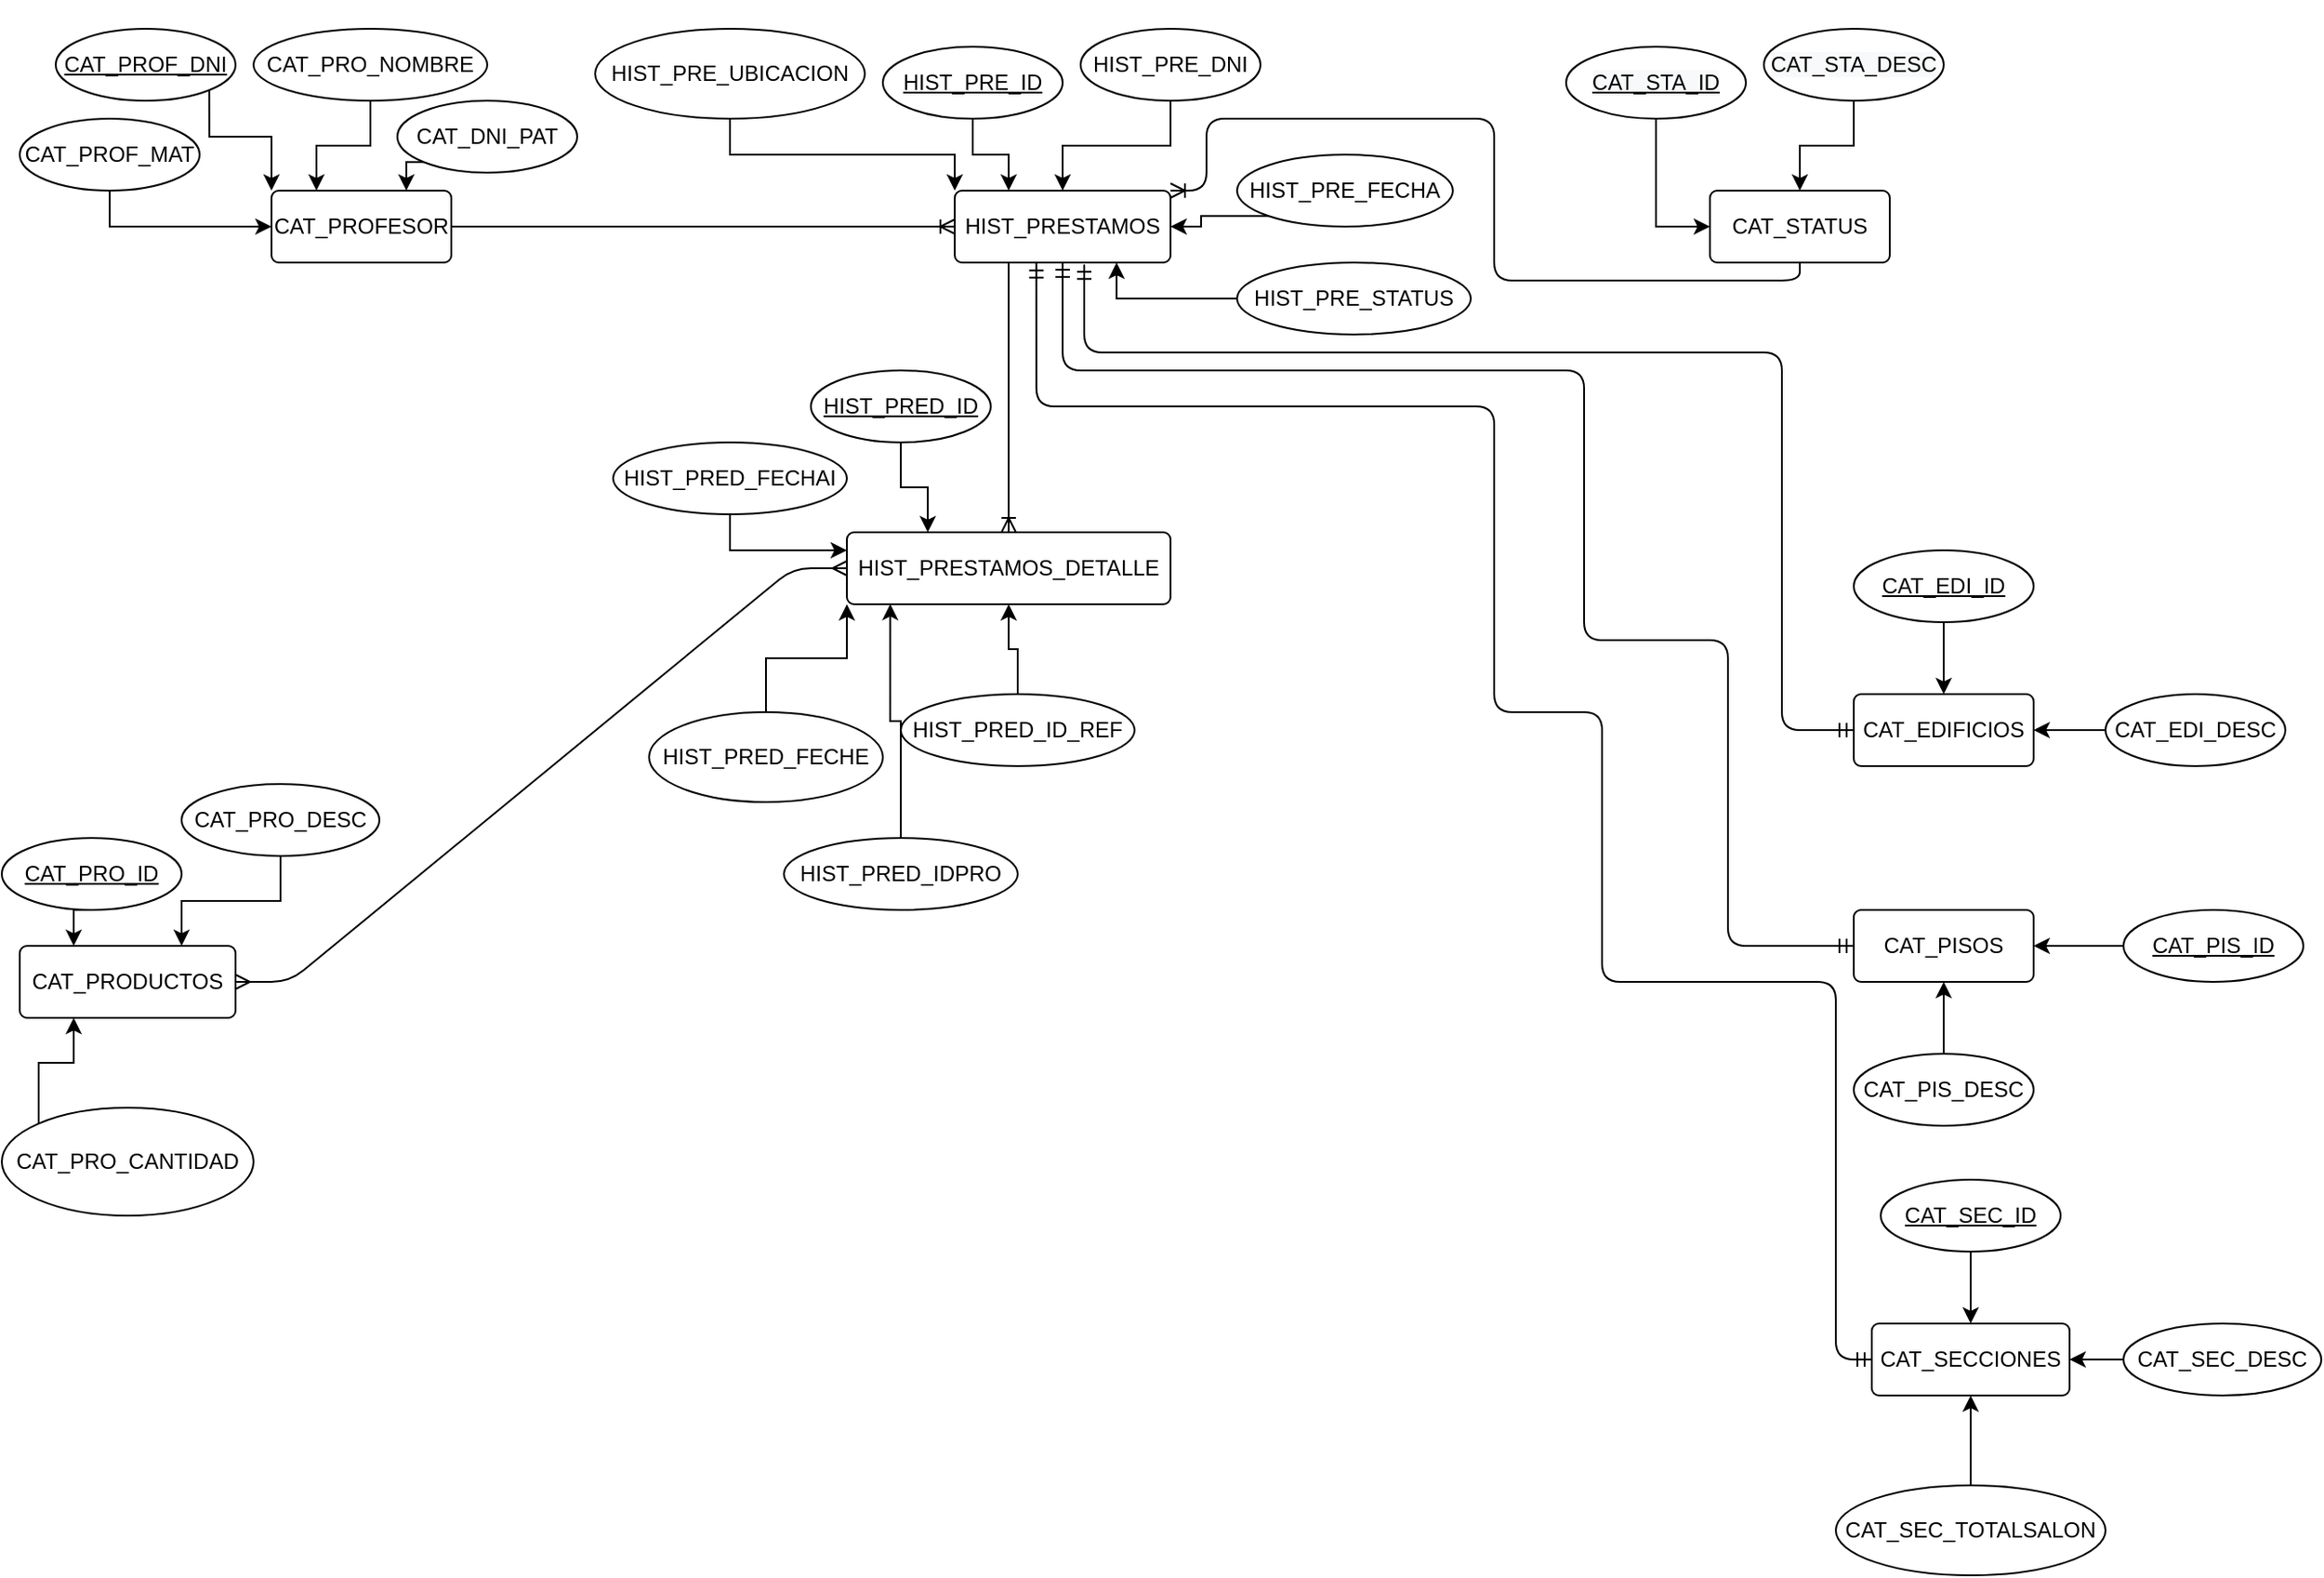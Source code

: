 <mxfile version="13.7.9" type="device"><diagram id="Mz0Fwsn-r2DvZ81_Vsyz" name="Página-1"><mxGraphModel dx="923" dy="433" grid="1" gridSize="10" guides="1" tooltips="1" connect="1" arrows="1" fold="1" page="1" pageScale="1" pageWidth="1654" pageHeight="1169" math="0" shadow="0"><root><mxCell id="0"/><mxCell id="1" parent="0"/><mxCell id="mGq2vbUz2rx-psrpnOMM-1" value="CAT_PROFESOR" style="rounded=1;arcSize=10;whiteSpace=wrap;html=1;align=center;" vertex="1" parent="1"><mxGeometry x="160" y="110" width="100" height="40" as="geometry"/></mxCell><mxCell id="mGq2vbUz2rx-psrpnOMM-8" style="edgeStyle=orthogonalEdgeStyle;rounded=0;orthogonalLoop=1;jettySize=auto;html=1;exitX=1;exitY=1;exitDx=0;exitDy=0;entryX=0;entryY=0;entryDx=0;entryDy=0;" edge="1" parent="1" source="mGq2vbUz2rx-psrpnOMM-3" target="mGq2vbUz2rx-psrpnOMM-1"><mxGeometry relative="1" as="geometry"><Array as="points"><mxPoint x="125" y="80"/><mxPoint x="160" y="80"/></Array></mxGeometry></mxCell><mxCell id="mGq2vbUz2rx-psrpnOMM-3" value="CAT_PROF_DNI" style="ellipse;whiteSpace=wrap;html=1;align=center;fontStyle=4;" vertex="1" parent="1"><mxGeometry x="40" y="20" width="100" height="40" as="geometry"/></mxCell><mxCell id="mGq2vbUz2rx-psrpnOMM-9" style="edgeStyle=orthogonalEdgeStyle;rounded=0;orthogonalLoop=1;jettySize=auto;html=1;exitX=0.5;exitY=1;exitDx=0;exitDy=0;entryX=0.25;entryY=0;entryDx=0;entryDy=0;" edge="1" parent="1" source="mGq2vbUz2rx-psrpnOMM-4" target="mGq2vbUz2rx-psrpnOMM-1"><mxGeometry relative="1" as="geometry"/></mxCell><mxCell id="mGq2vbUz2rx-psrpnOMM-4" value="CAT_PRO_NOMBRE" style="ellipse;whiteSpace=wrap;html=1;align=center;" vertex="1" parent="1"><mxGeometry x="150" y="20" width="130" height="40" as="geometry"/></mxCell><mxCell id="mGq2vbUz2rx-psrpnOMM-10" style="edgeStyle=orthogonalEdgeStyle;rounded=0;orthogonalLoop=1;jettySize=auto;html=1;exitX=0;exitY=1;exitDx=0;exitDy=0;entryX=0.75;entryY=0;entryDx=0;entryDy=0;" edge="1" parent="1" source="mGq2vbUz2rx-psrpnOMM-5" target="mGq2vbUz2rx-psrpnOMM-1"><mxGeometry relative="1" as="geometry"/></mxCell><mxCell id="mGq2vbUz2rx-psrpnOMM-5" value="CAT_DNI_PAT" style="ellipse;whiteSpace=wrap;html=1;align=center;" vertex="1" parent="1"><mxGeometry x="230" y="60" width="100" height="40" as="geometry"/></mxCell><mxCell id="mGq2vbUz2rx-psrpnOMM-7" style="edgeStyle=orthogonalEdgeStyle;rounded=0;orthogonalLoop=1;jettySize=auto;html=1;exitX=0.5;exitY=1;exitDx=0;exitDy=0;entryX=0;entryY=0.5;entryDx=0;entryDy=0;" edge="1" parent="1" source="mGq2vbUz2rx-psrpnOMM-6" target="mGq2vbUz2rx-psrpnOMM-1"><mxGeometry relative="1" as="geometry"/></mxCell><mxCell id="mGq2vbUz2rx-psrpnOMM-6" value="CAT_PROF_MAT" style="ellipse;whiteSpace=wrap;html=1;align=center;" vertex="1" parent="1"><mxGeometry x="20" y="70" width="100" height="40" as="geometry"/></mxCell><mxCell id="mGq2vbUz2rx-psrpnOMM-11" value="CAT_PRODUCTOS" style="rounded=1;arcSize=10;whiteSpace=wrap;html=1;align=center;" vertex="1" parent="1"><mxGeometry x="20" y="530" width="120" height="40" as="geometry"/></mxCell><mxCell id="mGq2vbUz2rx-psrpnOMM-27" style="edgeStyle=orthogonalEdgeStyle;rounded=0;orthogonalLoop=1;jettySize=auto;html=1;exitX=0.5;exitY=1;exitDx=0;exitDy=0;entryX=0.25;entryY=0;entryDx=0;entryDy=0;" edge="1" parent="1" source="mGq2vbUz2rx-psrpnOMM-13" target="mGq2vbUz2rx-psrpnOMM-11"><mxGeometry relative="1" as="geometry"/></mxCell><mxCell id="mGq2vbUz2rx-psrpnOMM-13" value="CAT_PRO_ID" style="ellipse;whiteSpace=wrap;html=1;align=center;fontStyle=4;" vertex="1" parent="1"><mxGeometry x="10" y="470" width="100" height="40" as="geometry"/></mxCell><mxCell id="mGq2vbUz2rx-psrpnOMM-28" style="edgeStyle=orthogonalEdgeStyle;rounded=0;orthogonalLoop=1;jettySize=auto;html=1;exitX=0.5;exitY=1;exitDx=0;exitDy=0;entryX=0.75;entryY=0;entryDx=0;entryDy=0;" edge="1" parent="1" source="mGq2vbUz2rx-psrpnOMM-14" target="mGq2vbUz2rx-psrpnOMM-11"><mxGeometry relative="1" as="geometry"/></mxCell><mxCell id="mGq2vbUz2rx-psrpnOMM-14" value="CAT_PRO_DESC" style="ellipse;whiteSpace=wrap;html=1;align=center;" vertex="1" parent="1"><mxGeometry x="110" y="440" width="110" height="40" as="geometry"/></mxCell><mxCell id="mGq2vbUz2rx-psrpnOMM-29" style="edgeStyle=orthogonalEdgeStyle;rounded=0;orthogonalLoop=1;jettySize=auto;html=1;exitX=0;exitY=0;exitDx=0;exitDy=0;entryX=0.25;entryY=1;entryDx=0;entryDy=0;" edge="1" parent="1" source="mGq2vbUz2rx-psrpnOMM-15" target="mGq2vbUz2rx-psrpnOMM-11"><mxGeometry relative="1" as="geometry"/></mxCell><mxCell id="mGq2vbUz2rx-psrpnOMM-15" value="CAT_PRO_CANTIDAD" style="ellipse;whiteSpace=wrap;html=1;align=center;" vertex="1" parent="1"><mxGeometry x="10" y="620" width="140" height="60" as="geometry"/></mxCell><mxCell id="mGq2vbUz2rx-psrpnOMM-22" value="HIST_PRESTAMOS" style="rounded=1;arcSize=10;whiteSpace=wrap;html=1;align=center;" vertex="1" parent="1"><mxGeometry x="540" y="110" width="120" height="40" as="geometry"/></mxCell><mxCell id="mGq2vbUz2rx-psrpnOMM-31" style="edgeStyle=orthogonalEdgeStyle;rounded=0;orthogonalLoop=1;jettySize=auto;html=1;exitX=0.5;exitY=1;exitDx=0;exitDy=0;entryX=0.25;entryY=0;entryDx=0;entryDy=0;" edge="1" parent="1" source="mGq2vbUz2rx-psrpnOMM-23" target="mGq2vbUz2rx-psrpnOMM-22"><mxGeometry relative="1" as="geometry"/></mxCell><mxCell id="mGq2vbUz2rx-psrpnOMM-23" value="HIST_PRE_ID" style="ellipse;whiteSpace=wrap;html=1;align=center;fontStyle=4;" vertex="1" parent="1"><mxGeometry x="500" y="30" width="100" height="40" as="geometry"/></mxCell><mxCell id="mGq2vbUz2rx-psrpnOMM-32" style="edgeStyle=orthogonalEdgeStyle;rounded=0;orthogonalLoop=1;jettySize=auto;html=1;exitX=0.5;exitY=1;exitDx=0;exitDy=0;entryX=0.5;entryY=0;entryDx=0;entryDy=0;" edge="1" parent="1" source="mGq2vbUz2rx-psrpnOMM-24" target="mGq2vbUz2rx-psrpnOMM-22"><mxGeometry relative="1" as="geometry"/></mxCell><mxCell id="mGq2vbUz2rx-psrpnOMM-24" value="HIST_PRE_DNI" style="ellipse;whiteSpace=wrap;html=1;align=center;" vertex="1" parent="1"><mxGeometry x="610" y="20" width="100" height="40" as="geometry"/></mxCell><mxCell id="mGq2vbUz2rx-psrpnOMM-33" style="edgeStyle=orthogonalEdgeStyle;rounded=0;orthogonalLoop=1;jettySize=auto;html=1;exitX=0;exitY=1;exitDx=0;exitDy=0;entryX=1;entryY=0.5;entryDx=0;entryDy=0;" edge="1" parent="1" source="mGq2vbUz2rx-psrpnOMM-25" target="mGq2vbUz2rx-psrpnOMM-22"><mxGeometry relative="1" as="geometry"/></mxCell><mxCell id="mGq2vbUz2rx-psrpnOMM-25" value="HIST_PRE_FECHA" style="ellipse;whiteSpace=wrap;html=1;align=center;" vertex="1" parent="1"><mxGeometry x="697" y="90" width="120" height="40" as="geometry"/></mxCell><mxCell id="mGq2vbUz2rx-psrpnOMM-34" style="edgeStyle=orthogonalEdgeStyle;rounded=0;orthogonalLoop=1;jettySize=auto;html=1;exitX=0;exitY=0.5;exitDx=0;exitDy=0;entryX=0.75;entryY=1;entryDx=0;entryDy=0;" edge="1" parent="1" source="mGq2vbUz2rx-psrpnOMM-26" target="mGq2vbUz2rx-psrpnOMM-22"><mxGeometry relative="1" as="geometry"/></mxCell><mxCell id="mGq2vbUz2rx-psrpnOMM-26" value="HIST_PRE_STATUS" style="ellipse;whiteSpace=wrap;html=1;align=center;" vertex="1" parent="1"><mxGeometry x="697" y="150" width="130" height="40" as="geometry"/></mxCell><mxCell id="mGq2vbUz2rx-psrpnOMM-30" value="HIST_PRESTAMOS_DETALLE" style="rounded=1;arcSize=10;whiteSpace=wrap;html=1;align=center;" vertex="1" parent="1"><mxGeometry x="480" y="300" width="180" height="40" as="geometry"/></mxCell><mxCell id="mGq2vbUz2rx-psrpnOMM-35" value="" style="edgeStyle=entityRelationEdgeStyle;fontSize=12;html=1;endArrow=ERoneToMany;exitX=1;exitY=0.5;exitDx=0;exitDy=0;entryX=0;entryY=0.5;entryDx=0;entryDy=0;" edge="1" parent="1" source="mGq2vbUz2rx-psrpnOMM-1" target="mGq2vbUz2rx-psrpnOMM-22"><mxGeometry width="100" height="100" relative="1" as="geometry"><mxPoint x="780" y="470" as="sourcePoint"/><mxPoint x="880" y="370" as="targetPoint"/></mxGeometry></mxCell><mxCell id="mGq2vbUz2rx-psrpnOMM-36" value="CAT_STATUS" style="rounded=1;arcSize=10;whiteSpace=wrap;html=1;align=center;" vertex="1" parent="1"><mxGeometry x="960" y="110" width="100" height="40" as="geometry"/></mxCell><mxCell id="mGq2vbUz2rx-psrpnOMM-39" style="edgeStyle=orthogonalEdgeStyle;rounded=0;orthogonalLoop=1;jettySize=auto;html=1;exitX=0.5;exitY=1;exitDx=0;exitDy=0;entryX=0;entryY=0.5;entryDx=0;entryDy=0;" edge="1" parent="1" source="mGq2vbUz2rx-psrpnOMM-37" target="mGq2vbUz2rx-psrpnOMM-36"><mxGeometry relative="1" as="geometry"/></mxCell><mxCell id="mGq2vbUz2rx-psrpnOMM-37" value="&#10;&#10;&lt;span style=&quot;color: rgb(0, 0, 0); font-family: helvetica; font-size: 12px; font-style: normal; font-weight: 400; letter-spacing: normal; text-align: left; text-indent: 0px; text-transform: none; word-spacing: 0px; background-color: rgb(248, 249, 250); display: inline; float: none;&quot;&gt;CAT_STA_ID&lt;/span&gt;&#10;&#10;" style="ellipse;whiteSpace=wrap;html=1;align=center;fontStyle=4;" vertex="1" parent="1"><mxGeometry x="880" y="30" width="100" height="40" as="geometry"/></mxCell><mxCell id="mGq2vbUz2rx-psrpnOMM-41" style="edgeStyle=orthogonalEdgeStyle;rounded=0;orthogonalLoop=1;jettySize=auto;html=1;exitX=0.5;exitY=1;exitDx=0;exitDy=0;entryX=0.5;entryY=0;entryDx=0;entryDy=0;" edge="1" parent="1" source="mGq2vbUz2rx-psrpnOMM-40" target="mGq2vbUz2rx-psrpnOMM-36"><mxGeometry relative="1" as="geometry"/></mxCell><mxCell id="mGq2vbUz2rx-psrpnOMM-40" value="&#10;&#10;&lt;span style=&quot;color: rgb(0, 0, 0); font-family: helvetica; font-size: 12px; font-style: normal; font-weight: 400; letter-spacing: normal; text-align: left; text-indent: 0px; text-transform: none; word-spacing: 0px; background-color: rgb(248, 249, 250); display: inline; float: none;&quot;&gt;CAT_STA_DESC&lt;/span&gt;&#10;&#10;" style="ellipse;whiteSpace=wrap;html=1;align=center;" vertex="1" parent="1"><mxGeometry x="990" y="20" width="100" height="40" as="geometry"/></mxCell><mxCell id="mGq2vbUz2rx-psrpnOMM-42" value="" style="edgeStyle=orthogonalEdgeStyle;fontSize=12;html=1;endArrow=ERoneToMany;entryX=1;entryY=0;entryDx=0;entryDy=0;exitX=0.5;exitY=1;exitDx=0;exitDy=0;" edge="1" parent="1" source="mGq2vbUz2rx-psrpnOMM-36" target="mGq2vbUz2rx-psrpnOMM-22"><mxGeometry width="100" height="100" relative="1" as="geometry"><mxPoint x="780" y="470" as="sourcePoint"/><mxPoint x="880" y="370" as="targetPoint"/><Array as="points"><mxPoint x="1010" y="160"/><mxPoint x="840" y="160"/><mxPoint x="840" y="70"/><mxPoint x="680" y="70"/><mxPoint x="680" y="110"/></Array></mxGeometry></mxCell><mxCell id="mGq2vbUz2rx-psrpnOMM-43" value="CAT_EDIFICIOS" style="rounded=1;arcSize=10;whiteSpace=wrap;html=1;align=center;" vertex="1" parent="1"><mxGeometry x="1040" y="390" width="100" height="40" as="geometry"/></mxCell><mxCell id="mGq2vbUz2rx-psrpnOMM-47" style="edgeStyle=orthogonalEdgeStyle;rounded=0;orthogonalLoop=1;jettySize=auto;html=1;exitX=0.5;exitY=1;exitDx=0;exitDy=0;" edge="1" parent="1" source="mGq2vbUz2rx-psrpnOMM-45" target="mGq2vbUz2rx-psrpnOMM-43"><mxGeometry relative="1" as="geometry"/></mxCell><mxCell id="mGq2vbUz2rx-psrpnOMM-45" value="CAT_EDI_ID" style="ellipse;whiteSpace=wrap;html=1;align=center;fontStyle=4;" vertex="1" parent="1"><mxGeometry x="1040" y="310" width="100" height="40" as="geometry"/></mxCell><mxCell id="mGq2vbUz2rx-psrpnOMM-48" style="edgeStyle=orthogonalEdgeStyle;rounded=0;orthogonalLoop=1;jettySize=auto;html=1;exitX=0;exitY=0.5;exitDx=0;exitDy=0;entryX=1;entryY=0.5;entryDx=0;entryDy=0;" edge="1" parent="1" source="mGq2vbUz2rx-psrpnOMM-46" target="mGq2vbUz2rx-psrpnOMM-43"><mxGeometry relative="1" as="geometry"/></mxCell><mxCell id="mGq2vbUz2rx-psrpnOMM-46" value="CAT_EDI_DESC" style="ellipse;whiteSpace=wrap;html=1;align=center;" vertex="1" parent="1"><mxGeometry x="1180" y="390" width="100" height="40" as="geometry"/></mxCell><mxCell id="mGq2vbUz2rx-psrpnOMM-50" value="CAT_PISOS" style="rounded=1;arcSize=10;whiteSpace=wrap;html=1;align=center;" vertex="1" parent="1"><mxGeometry x="1040" y="510" width="100" height="40" as="geometry"/></mxCell><mxCell id="mGq2vbUz2rx-psrpnOMM-54" style="edgeStyle=orthogonalEdgeStyle;rounded=0;orthogonalLoop=1;jettySize=auto;html=1;exitX=0;exitY=0.5;exitDx=0;exitDy=0;entryX=1;entryY=0.5;entryDx=0;entryDy=0;" edge="1" parent="1" source="mGq2vbUz2rx-psrpnOMM-51" target="mGq2vbUz2rx-psrpnOMM-50"><mxGeometry relative="1" as="geometry"/></mxCell><mxCell id="mGq2vbUz2rx-psrpnOMM-51" value="CAT_PIS_ID" style="ellipse;whiteSpace=wrap;html=1;align=center;fontStyle=4;" vertex="1" parent="1"><mxGeometry x="1190" y="510" width="100" height="40" as="geometry"/></mxCell><mxCell id="mGq2vbUz2rx-psrpnOMM-53" style="edgeStyle=orthogonalEdgeStyle;rounded=0;orthogonalLoop=1;jettySize=auto;html=1;exitX=0.5;exitY=0;exitDx=0;exitDy=0;entryX=0.5;entryY=1;entryDx=0;entryDy=0;" edge="1" parent="1" source="mGq2vbUz2rx-psrpnOMM-52" target="mGq2vbUz2rx-psrpnOMM-50"><mxGeometry relative="1" as="geometry"/></mxCell><mxCell id="mGq2vbUz2rx-psrpnOMM-52" value="CAT_PIS_DESC" style="ellipse;whiteSpace=wrap;html=1;align=center;" vertex="1" parent="1"><mxGeometry x="1040" y="590" width="100" height="40" as="geometry"/></mxCell><mxCell id="mGq2vbUz2rx-psrpnOMM-55" value="CAT_SECCIONES" style="rounded=1;arcSize=10;whiteSpace=wrap;html=1;align=center;" vertex="1" parent="1"><mxGeometry x="1050" y="740" width="110" height="40" as="geometry"/></mxCell><mxCell id="mGq2vbUz2rx-psrpnOMM-59" style="edgeStyle=orthogonalEdgeStyle;rounded=0;orthogonalLoop=1;jettySize=auto;html=1;exitX=0.5;exitY=1;exitDx=0;exitDy=0;entryX=0.5;entryY=0;entryDx=0;entryDy=0;" edge="1" parent="1" source="mGq2vbUz2rx-psrpnOMM-58" target="mGq2vbUz2rx-psrpnOMM-55"><mxGeometry relative="1" as="geometry"/></mxCell><mxCell id="mGq2vbUz2rx-psrpnOMM-58" value="CAT_SEC_ID" style="ellipse;whiteSpace=wrap;html=1;align=center;fontStyle=4;" vertex="1" parent="1"><mxGeometry x="1055" y="660" width="100" height="40" as="geometry"/></mxCell><mxCell id="mGq2vbUz2rx-psrpnOMM-61" style="edgeStyle=orthogonalEdgeStyle;rounded=0;orthogonalLoop=1;jettySize=auto;html=1;exitX=0;exitY=0.5;exitDx=0;exitDy=0;entryX=1;entryY=0.5;entryDx=0;entryDy=0;" edge="1" parent="1" source="mGq2vbUz2rx-psrpnOMM-60" target="mGq2vbUz2rx-psrpnOMM-55"><mxGeometry relative="1" as="geometry"/></mxCell><mxCell id="mGq2vbUz2rx-psrpnOMM-60" value="CAT_SEC_DESC" style="ellipse;whiteSpace=wrap;html=1;align=center;" vertex="1" parent="1"><mxGeometry x="1190" y="740" width="110" height="40" as="geometry"/></mxCell><mxCell id="mGq2vbUz2rx-psrpnOMM-63" style="edgeStyle=orthogonalEdgeStyle;rounded=0;orthogonalLoop=1;jettySize=auto;html=1;exitX=0.5;exitY=0;exitDx=0;exitDy=0;" edge="1" parent="1" source="mGq2vbUz2rx-psrpnOMM-62" target="mGq2vbUz2rx-psrpnOMM-55"><mxGeometry relative="1" as="geometry"/></mxCell><mxCell id="mGq2vbUz2rx-psrpnOMM-62" value="CAT_SEC_TOTALSALON" style="ellipse;whiteSpace=wrap;html=1;align=center;" vertex="1" parent="1"><mxGeometry x="1030" y="830" width="150" height="50" as="geometry"/></mxCell><mxCell id="mGq2vbUz2rx-psrpnOMM-76" style="edgeStyle=orthogonalEdgeStyle;rounded=0;orthogonalLoop=1;jettySize=auto;html=1;exitX=0.5;exitY=1;exitDx=0;exitDy=0;entryX=0.25;entryY=0;entryDx=0;entryDy=0;" edge="1" parent="1" source="mGq2vbUz2rx-psrpnOMM-65" target="mGq2vbUz2rx-psrpnOMM-30"><mxGeometry relative="1" as="geometry"/></mxCell><mxCell id="mGq2vbUz2rx-psrpnOMM-65" value="HIST_PRED_ID" style="ellipse;whiteSpace=wrap;html=1;align=center;fontStyle=4;" vertex="1" parent="1"><mxGeometry x="460" y="210" width="100" height="40" as="geometry"/></mxCell><mxCell id="mGq2vbUz2rx-psrpnOMM-81" style="edgeStyle=orthogonalEdgeStyle;rounded=0;orthogonalLoop=1;jettySize=auto;html=1;exitX=0.5;exitY=0;exitDx=0;exitDy=0;entryX=0.5;entryY=1;entryDx=0;entryDy=0;" edge="1" parent="1" source="mGq2vbUz2rx-psrpnOMM-66" target="mGq2vbUz2rx-psrpnOMM-30"><mxGeometry relative="1" as="geometry"/></mxCell><mxCell id="mGq2vbUz2rx-psrpnOMM-66" value="HIST_PRED_ID_REF" style="ellipse;whiteSpace=wrap;html=1;align=center;" vertex="1" parent="1"><mxGeometry x="510" y="390" width="130" height="40" as="geometry"/></mxCell><mxCell id="mGq2vbUz2rx-psrpnOMM-80" style="edgeStyle=orthogonalEdgeStyle;rounded=0;orthogonalLoop=1;jettySize=auto;html=1;exitX=0.5;exitY=0;exitDx=0;exitDy=0;entryX=0.134;entryY=0.996;entryDx=0;entryDy=0;entryPerimeter=0;" edge="1" parent="1" source="mGq2vbUz2rx-psrpnOMM-67" target="mGq2vbUz2rx-psrpnOMM-30"><mxGeometry relative="1" as="geometry"/></mxCell><mxCell id="mGq2vbUz2rx-psrpnOMM-67" value="HIST_PRED_IDPRO" style="ellipse;whiteSpace=wrap;html=1;align=center;" vertex="1" parent="1"><mxGeometry x="445" y="470" width="130" height="40" as="geometry"/></mxCell><mxCell id="mGq2vbUz2rx-psrpnOMM-82" style="edgeStyle=orthogonalEdgeStyle;rounded=0;orthogonalLoop=1;jettySize=auto;html=1;exitX=0.5;exitY=1;exitDx=0;exitDy=0;entryX=0;entryY=0;entryDx=0;entryDy=0;" edge="1" parent="1" source="mGq2vbUz2rx-psrpnOMM-68" target="mGq2vbUz2rx-psrpnOMM-22"><mxGeometry relative="1" as="geometry"/></mxCell><mxCell id="mGq2vbUz2rx-psrpnOMM-68" value="HIST_PRE_UBICACION" style="ellipse;whiteSpace=wrap;html=1;align=center;" vertex="1" parent="1"><mxGeometry x="340" y="20" width="150" height="50" as="geometry"/></mxCell><mxCell id="mGq2vbUz2rx-psrpnOMM-78" style="edgeStyle=orthogonalEdgeStyle;rounded=0;orthogonalLoop=1;jettySize=auto;html=1;exitX=0.5;exitY=1;exitDx=0;exitDy=0;entryX=0;entryY=0.25;entryDx=0;entryDy=0;" edge="1" parent="1" source="mGq2vbUz2rx-psrpnOMM-69" target="mGq2vbUz2rx-psrpnOMM-30"><mxGeometry relative="1" as="geometry"/></mxCell><mxCell id="mGq2vbUz2rx-psrpnOMM-69" value="HIST_PRED_FECHAI" style="ellipse;whiteSpace=wrap;html=1;align=center;" vertex="1" parent="1"><mxGeometry x="350" y="250" width="130" height="40" as="geometry"/></mxCell><mxCell id="mGq2vbUz2rx-psrpnOMM-79" style="edgeStyle=orthogonalEdgeStyle;rounded=0;orthogonalLoop=1;jettySize=auto;html=1;exitX=0.5;exitY=0;exitDx=0;exitDy=0;entryX=0;entryY=1;entryDx=0;entryDy=0;" edge="1" parent="1" source="mGq2vbUz2rx-psrpnOMM-70" target="mGq2vbUz2rx-psrpnOMM-30"><mxGeometry relative="1" as="geometry"/></mxCell><mxCell id="mGq2vbUz2rx-psrpnOMM-70" value="HIST_PRED_FECHE" style="ellipse;whiteSpace=wrap;html=1;align=center;" vertex="1" parent="1"><mxGeometry x="370" y="400" width="130" height="50" as="geometry"/></mxCell><mxCell id="mGq2vbUz2rx-psrpnOMM-71" value="" style="edgeStyle=orthogonalEdgeStyle;fontSize=12;html=1;endArrow=ERoneToMany;exitX=0.25;exitY=1;exitDx=0;exitDy=0;entryX=0.5;entryY=0;entryDx=0;entryDy=0;" edge="1" parent="1" source="mGq2vbUz2rx-psrpnOMM-22" target="mGq2vbUz2rx-psrpnOMM-30"><mxGeometry width="100" height="100" relative="1" as="geometry"><mxPoint x="820" y="450" as="sourcePoint"/><mxPoint x="920" y="350" as="targetPoint"/></mxGeometry></mxCell><mxCell id="mGq2vbUz2rx-psrpnOMM-72" value="" style="edgeStyle=entityRelationEdgeStyle;fontSize=12;html=1;endArrow=ERmany;startArrow=ERmany;exitX=1;exitY=0.5;exitDx=0;exitDy=0;entryX=0;entryY=0.5;entryDx=0;entryDy=0;" edge="1" parent="1" source="mGq2vbUz2rx-psrpnOMM-11" target="mGq2vbUz2rx-psrpnOMM-30"><mxGeometry width="100" height="100" relative="1" as="geometry"><mxPoint x="660" y="450" as="sourcePoint"/><mxPoint x="760" y="350" as="targetPoint"/></mxGeometry></mxCell><mxCell id="mGq2vbUz2rx-psrpnOMM-73" value="" style="edgeStyle=orthogonalEdgeStyle;fontSize=12;html=1;endArrow=ERmandOne;startArrow=ERmandOne;entryX=0.6;entryY=1.029;entryDx=0;entryDy=0;exitX=0;exitY=0.5;exitDx=0;exitDy=0;entryPerimeter=0;" edge="1" parent="1" source="mGq2vbUz2rx-psrpnOMM-43" target="mGq2vbUz2rx-psrpnOMM-22"><mxGeometry width="100" height="100" relative="1" as="geometry"><mxPoint x="830" y="540" as="sourcePoint"/><mxPoint x="930" y="440" as="targetPoint"/><Array as="points"><mxPoint x="1000" y="410"/><mxPoint x="1000" y="200"/><mxPoint x="612" y="200"/></Array></mxGeometry></mxCell><mxCell id="mGq2vbUz2rx-psrpnOMM-74" value="" style="edgeStyle=orthogonalEdgeStyle;fontSize=12;html=1;endArrow=ERmandOne;startArrow=ERmandOne;exitX=0;exitY=0.5;exitDx=0;exitDy=0;entryX=0.5;entryY=1;entryDx=0;entryDy=0;" edge="1" parent="1" source="mGq2vbUz2rx-psrpnOMM-50" target="mGq2vbUz2rx-psrpnOMM-22"><mxGeometry width="100" height="100" relative="1" as="geometry"><mxPoint x="830" y="540" as="sourcePoint"/><mxPoint x="930" y="440" as="targetPoint"/><Array as="points"><mxPoint x="970" y="530"/><mxPoint x="970" y="360"/><mxPoint x="890" y="360"/><mxPoint x="890" y="210"/><mxPoint x="600" y="210"/></Array></mxGeometry></mxCell><mxCell id="mGq2vbUz2rx-psrpnOMM-75" value="" style="edgeStyle=orthogonalEdgeStyle;fontSize=12;html=1;endArrow=ERmandOne;startArrow=ERmandOne;entryX=0.378;entryY=1.008;entryDx=0;entryDy=0;exitX=0;exitY=0.5;exitDx=0;exitDy=0;entryPerimeter=0;" edge="1" parent="1" source="mGq2vbUz2rx-psrpnOMM-55" target="mGq2vbUz2rx-psrpnOMM-22"><mxGeometry width="100" height="100" relative="1" as="geometry"><mxPoint x="830" y="540" as="sourcePoint"/><mxPoint x="930" y="440" as="targetPoint"/><Array as="points"><mxPoint x="1030" y="760"/><mxPoint x="1030" y="550"/><mxPoint x="900" y="550"/><mxPoint x="900" y="400"/><mxPoint x="840" y="400"/><mxPoint x="840" y="230"/><mxPoint x="585" y="230"/></Array></mxGeometry></mxCell></root></mxGraphModel></diagram></mxfile>